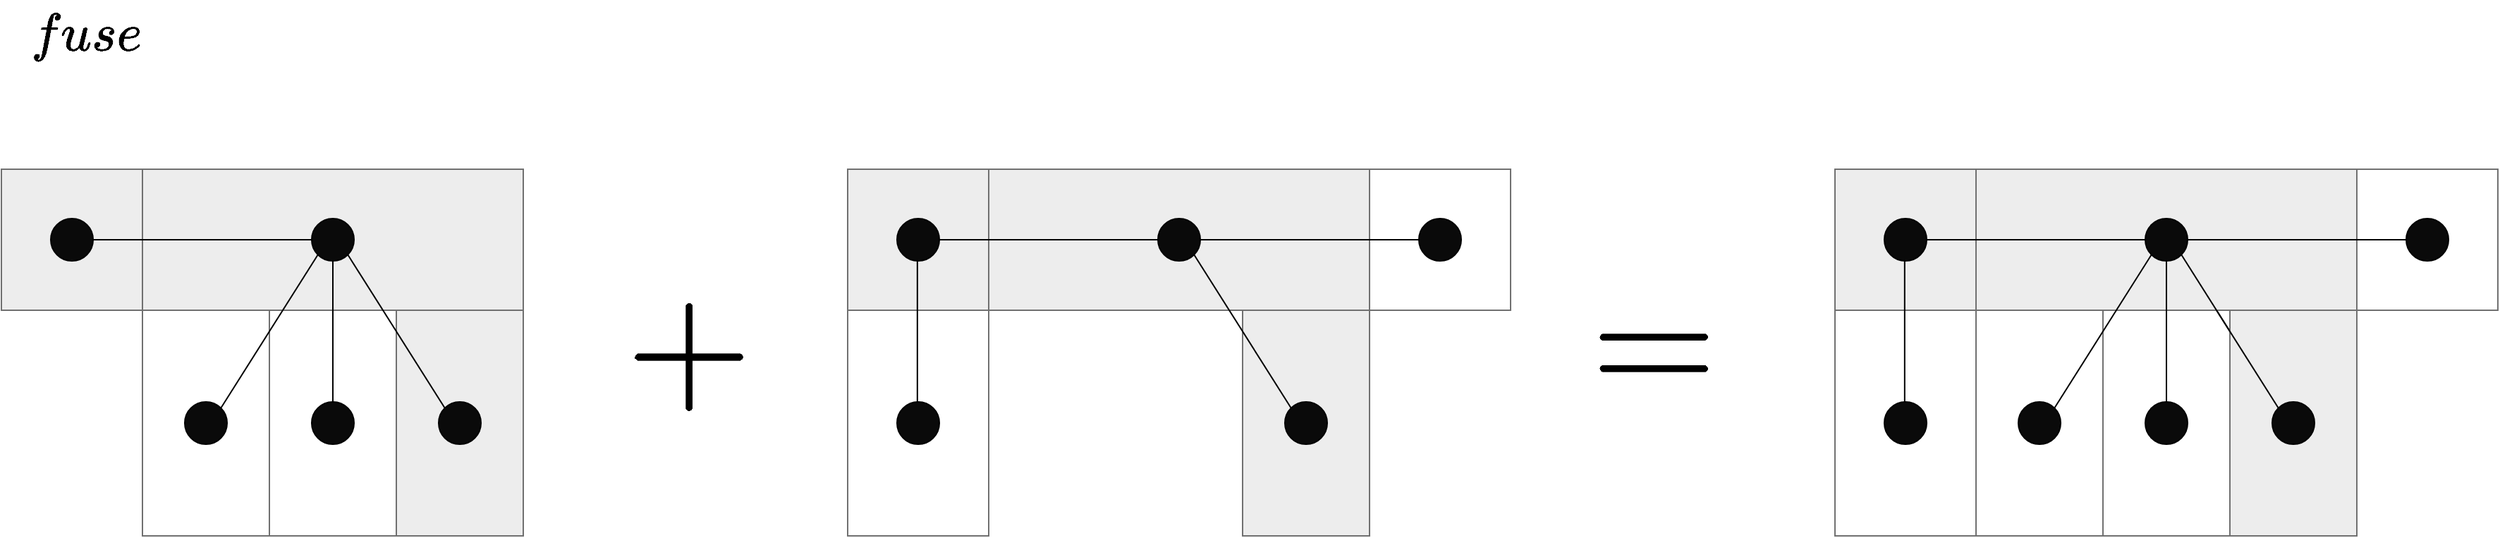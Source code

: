 <mxfile version="20.2.3" type="device" pages="4"><diagram id="K9nrIAmqxlfbCvLYFImw" name="Page-1"><mxGraphModel dx="2267" dy="1508" grid="1" gridSize="10" guides="1" tooltips="1" connect="1" arrows="1" fold="1" page="1" pageScale="1" pageWidth="850" pageHeight="1100" math="1" shadow="0"><root><mxCell id="0"/><mxCell id="1" parent="0"/><mxCell id="m7SY7m59X73i5n1eQ1Ai-1" value="" style="rounded=0;whiteSpace=wrap;html=1;strokeColor=#707070;" vertex="1" parent="1"><mxGeometry x="270" y="330" width="90" height="160" as="geometry"/></mxCell><mxCell id="m7SY7m59X73i5n1eQ1Ai-2" value="" style="rounded=0;whiteSpace=wrap;html=1;strokeColor=#707070;fillColor=#EDEDED;" vertex="1" parent="1"><mxGeometry x="270" y="230" width="270" height="100" as="geometry"/></mxCell><mxCell id="m7SY7m59X73i5n1eQ1Ai-3" value="" style="rounded=0;whiteSpace=wrap;html=1;strokeColor=#707070;" vertex="1" parent="1"><mxGeometry x="360" y="330" width="90" height="160" as="geometry"/></mxCell><mxCell id="m7SY7m59X73i5n1eQ1Ai-4" value="" style="rounded=0;whiteSpace=wrap;html=1;strokeColor=#707070;fillColor=#EDEDED;" vertex="1" parent="1"><mxGeometry x="450" y="330" width="90" height="160" as="geometry"/></mxCell><mxCell id="m7SY7m59X73i5n1eQ1Ai-5" value="" style="rounded=0;whiteSpace=wrap;html=1;strokeColor=#707070;fillColor=#EDEDED;" vertex="1" parent="1"><mxGeometry x="170" y="230" width="100" height="100" as="geometry"/></mxCell><mxCell id="m7SY7m59X73i5n1eQ1Ai-7" value="" style="ellipse;whiteSpace=wrap;html=1;aspect=fixed;fillColor=#0A0A0A;" vertex="1" parent="1"><mxGeometry x="205" y="265" width="30" height="30" as="geometry"/></mxCell><mxCell id="m7SY7m59X73i5n1eQ1Ai-8" value="" style="ellipse;whiteSpace=wrap;html=1;aspect=fixed;fillColor=#0A0A0A;" vertex="1" parent="1"><mxGeometry x="390" y="265" width="30" height="30" as="geometry"/></mxCell><mxCell id="m7SY7m59X73i5n1eQ1Ai-9" value="" style="ellipse;whiteSpace=wrap;html=1;aspect=fixed;fillColor=#0A0A0A;" vertex="1" parent="1"><mxGeometry x="300" y="395" width="30" height="30" as="geometry"/></mxCell><mxCell id="m7SY7m59X73i5n1eQ1Ai-10" value="" style="ellipse;whiteSpace=wrap;html=1;aspect=fixed;fillColor=#0A0A0A;" vertex="1" parent="1"><mxGeometry x="390" y="395" width="30" height="30" as="geometry"/></mxCell><mxCell id="m7SY7m59X73i5n1eQ1Ai-11" value="" style="ellipse;whiteSpace=wrap;html=1;aspect=fixed;fillColor=#0A0A0A;" vertex="1" parent="1"><mxGeometry x="480" y="395" width="30" height="30" as="geometry"/></mxCell><mxCell id="m7SY7m59X73i5n1eQ1Ai-13" value="" style="endArrow=none;html=1;rounded=0;entryX=0;entryY=1;entryDx=0;entryDy=0;exitX=1;exitY=0;exitDx=0;exitDy=0;" edge="1" parent="1" source="m7SY7m59X73i5n1eQ1Ai-9" target="m7SY7m59X73i5n1eQ1Ai-8"><mxGeometry width="50" height="50" relative="1" as="geometry"><mxPoint x="220" y="600" as="sourcePoint"/><mxPoint x="270" y="550" as="targetPoint"/></mxGeometry></mxCell><mxCell id="m7SY7m59X73i5n1eQ1Ai-14" value="" style="endArrow=none;html=1;rounded=0;entryX=0.5;entryY=1;entryDx=0;entryDy=0;exitX=0.5;exitY=0;exitDx=0;exitDy=0;" edge="1" parent="1" source="m7SY7m59X73i5n1eQ1Ai-10" target="m7SY7m59X73i5n1eQ1Ai-8"><mxGeometry width="50" height="50" relative="1" as="geometry"><mxPoint x="335.607" y="409.393" as="sourcePoint"/><mxPoint x="404.393" y="300.607" as="targetPoint"/></mxGeometry></mxCell><mxCell id="m7SY7m59X73i5n1eQ1Ai-16" value="" style="endArrow=none;html=1;rounded=0;entryX=1;entryY=1;entryDx=0;entryDy=0;exitX=0;exitY=0;exitDx=0;exitDy=0;" edge="1" parent="1" source="m7SY7m59X73i5n1eQ1Ai-11" target="m7SY7m59X73i5n1eQ1Ai-8"><mxGeometry width="50" height="50" relative="1" as="geometry"><mxPoint x="415" y="405" as="sourcePoint"/><mxPoint x="415" y="305" as="targetPoint"/></mxGeometry></mxCell><mxCell id="m7SY7m59X73i5n1eQ1Ai-18" value="" style="endArrow=none;html=1;rounded=0;entryX=0;entryY=0.5;entryDx=0;entryDy=0;exitX=1;exitY=0.5;exitDx=0;exitDy=0;" edge="1" parent="1" source="m7SY7m59X73i5n1eQ1Ai-7" target="m7SY7m59X73i5n1eQ1Ai-8"><mxGeometry width="50" height="50" relative="1" as="geometry"><mxPoint x="70" y="470" as="sourcePoint"/><mxPoint x="120" y="420" as="targetPoint"/></mxGeometry></mxCell><mxCell id="m7SY7m59X73i5n1eQ1Ai-20" value="" style="rounded=0;whiteSpace=wrap;html=1;strokeColor=#707070;fillColor=#EDEDED;" vertex="1" parent="1"><mxGeometry x="870" y="230" width="270" height="100" as="geometry"/></mxCell><mxCell id="m7SY7m59X73i5n1eQ1Ai-22" value="" style="rounded=0;whiteSpace=wrap;html=1;strokeColor=#707070;fillColor=#EDEDED;" vertex="1" parent="1"><mxGeometry x="1050" y="330" width="90" height="160" as="geometry"/></mxCell><mxCell id="m7SY7m59X73i5n1eQ1Ai-23" value="" style="rounded=0;whiteSpace=wrap;html=1;strokeColor=#707070;fillColor=#EDEDED;" vertex="1" parent="1"><mxGeometry x="770" y="230" width="100" height="100" as="geometry"/></mxCell><mxCell id="m7SY7m59X73i5n1eQ1Ai-24" value="" style="ellipse;whiteSpace=wrap;html=1;aspect=fixed;fillColor=#0A0A0A;" vertex="1" parent="1"><mxGeometry x="805" y="265" width="30" height="30" as="geometry"/></mxCell><mxCell id="m7SY7m59X73i5n1eQ1Ai-25" value="" style="ellipse;whiteSpace=wrap;html=1;aspect=fixed;fillColor=#0A0A0A;" vertex="1" parent="1"><mxGeometry x="990" y="265" width="30" height="30" as="geometry"/></mxCell><mxCell id="m7SY7m59X73i5n1eQ1Ai-28" value="" style="ellipse;whiteSpace=wrap;html=1;aspect=fixed;fillColor=#0A0A0A;" vertex="1" parent="1"><mxGeometry x="1080" y="395" width="30" height="30" as="geometry"/></mxCell><mxCell id="m7SY7m59X73i5n1eQ1Ai-31" value="" style="endArrow=none;html=1;rounded=0;entryX=1;entryY=1;entryDx=0;entryDy=0;exitX=0;exitY=0;exitDx=0;exitDy=0;" edge="1" parent="1" source="m7SY7m59X73i5n1eQ1Ai-28" target="m7SY7m59X73i5n1eQ1Ai-25"><mxGeometry width="50" height="50" relative="1" as="geometry"><mxPoint x="1015" y="405" as="sourcePoint"/><mxPoint x="1015" y="305" as="targetPoint"/></mxGeometry></mxCell><mxCell id="m7SY7m59X73i5n1eQ1Ai-32" value="" style="endArrow=none;html=1;rounded=0;entryX=0;entryY=0.5;entryDx=0;entryDy=0;exitX=1;exitY=0.5;exitDx=0;exitDy=0;" edge="1" parent="1" source="m7SY7m59X73i5n1eQ1Ai-24" target="m7SY7m59X73i5n1eQ1Ai-25"><mxGeometry width="50" height="50" relative="1" as="geometry"><mxPoint x="670" y="470" as="sourcePoint"/><mxPoint x="720" y="420" as="targetPoint"/></mxGeometry></mxCell><mxCell id="m7SY7m59X73i5n1eQ1Ai-33" value="" style="rounded=0;whiteSpace=wrap;html=1;strokeColor=#707070;" vertex="1" parent="1"><mxGeometry x="1140" y="230" width="100" height="100" as="geometry"/></mxCell><mxCell id="m7SY7m59X73i5n1eQ1Ai-34" value="" style="rounded=0;whiteSpace=wrap;html=1;strokeColor=#707070;" vertex="1" parent="1"><mxGeometry x="770" y="330" width="100" height="160" as="geometry"/></mxCell><mxCell id="m7SY7m59X73i5n1eQ1Ai-35" value="" style="ellipse;whiteSpace=wrap;html=1;aspect=fixed;fillColor=#0A0A0A;" vertex="1" parent="1"><mxGeometry x="805" y="395" width="30" height="30" as="geometry"/></mxCell><mxCell id="m7SY7m59X73i5n1eQ1Ai-36" value="" style="endArrow=none;html=1;rounded=0;entryX=0.5;entryY=1;entryDx=0;entryDy=0;exitX=0.5;exitY=0;exitDx=0;exitDy=0;" edge="1" parent="1"><mxGeometry width="50" height="50" relative="1" as="geometry"><mxPoint x="819.41" y="395" as="sourcePoint"/><mxPoint x="819.41" y="295" as="targetPoint"/></mxGeometry></mxCell><mxCell id="m7SY7m59X73i5n1eQ1Ai-37" value="" style="ellipse;whiteSpace=wrap;html=1;aspect=fixed;fillColor=#0A0A0A;" vertex="1" parent="1"><mxGeometry x="1175" y="265" width="30" height="30" as="geometry"/></mxCell><mxCell id="m7SY7m59X73i5n1eQ1Ai-39" value="" style="endArrow=none;html=1;rounded=0;entryX=0;entryY=0.5;entryDx=0;entryDy=0;exitX=1;exitY=0.5;exitDx=0;exitDy=0;" edge="1" parent="1" source="m7SY7m59X73i5n1eQ1Ai-25" target="m7SY7m59X73i5n1eQ1Ai-37"><mxGeometry width="50" height="50" relative="1" as="geometry"><mxPoint x="870" y="450" as="sourcePoint"/><mxPoint x="920" y="400" as="targetPoint"/></mxGeometry></mxCell><mxCell id="m7SY7m59X73i5n1eQ1Ai-40" value="" style="rounded=0;whiteSpace=wrap;html=1;strokeColor=#707070;" vertex="1" parent="1"><mxGeometry x="1570" y="330" width="90" height="160" as="geometry"/></mxCell><mxCell id="m7SY7m59X73i5n1eQ1Ai-41" value="" style="rounded=0;whiteSpace=wrap;html=1;" vertex="1" parent="1"><mxGeometry x="1570" y="230" width="270" height="100" as="geometry"/></mxCell><mxCell id="m7SY7m59X73i5n1eQ1Ai-42" value="" style="rounded=0;whiteSpace=wrap;html=1;strokeColor=#707070;" vertex="1" parent="1"><mxGeometry x="1660" y="330" width="90" height="160" as="geometry"/></mxCell><mxCell id="m7SY7m59X73i5n1eQ1Ai-43" value="" style="rounded=0;whiteSpace=wrap;html=1;" vertex="1" parent="1"><mxGeometry x="1750" y="330" width="90" height="160" as="geometry"/></mxCell><mxCell id="m7SY7m59X73i5n1eQ1Ai-44" value="" style="rounded=0;whiteSpace=wrap;html=1;" vertex="1" parent="1"><mxGeometry x="1470" y="230" width="100" height="100" as="geometry"/></mxCell><mxCell id="m7SY7m59X73i5n1eQ1Ai-45" value="" style="ellipse;whiteSpace=wrap;html=1;aspect=fixed;fillColor=#0A0A0A;" vertex="1" parent="1"><mxGeometry x="1505" y="265" width="30" height="30" as="geometry"/></mxCell><mxCell id="m7SY7m59X73i5n1eQ1Ai-46" value="" style="ellipse;whiteSpace=wrap;html=1;aspect=fixed;fillColor=#0A0A0A;" vertex="1" parent="1"><mxGeometry x="1690" y="265" width="30" height="30" as="geometry"/></mxCell><mxCell id="m7SY7m59X73i5n1eQ1Ai-47" value="" style="ellipse;whiteSpace=wrap;html=1;aspect=fixed;fillColor=#0A0A0A;" vertex="1" parent="1"><mxGeometry x="1600" y="395" width="30" height="30" as="geometry"/></mxCell><mxCell id="m7SY7m59X73i5n1eQ1Ai-48" value="" style="ellipse;whiteSpace=wrap;html=1;aspect=fixed;fillColor=#0A0A0A;" vertex="1" parent="1"><mxGeometry x="1690" y="395" width="30" height="30" as="geometry"/></mxCell><mxCell id="m7SY7m59X73i5n1eQ1Ai-49" value="" style="ellipse;whiteSpace=wrap;html=1;aspect=fixed;fillColor=#0A0A0A;" vertex="1" parent="1"><mxGeometry x="1780" y="395" width="30" height="30" as="geometry"/></mxCell><mxCell id="m7SY7m59X73i5n1eQ1Ai-52" value="" style="endArrow=none;html=1;rounded=0;entryX=1;entryY=1;entryDx=0;entryDy=0;exitX=0;exitY=0;exitDx=0;exitDy=0;" edge="1" parent="1" source="m7SY7m59X73i5n1eQ1Ai-49" target="m7SY7m59X73i5n1eQ1Ai-46"><mxGeometry width="50" height="50" relative="1" as="geometry"><mxPoint x="1715" y="405" as="sourcePoint"/><mxPoint x="1715" y="305" as="targetPoint"/></mxGeometry></mxCell><mxCell id="m7SY7m59X73i5n1eQ1Ai-53" value="" style="endArrow=none;html=1;rounded=0;entryX=0;entryY=0.5;entryDx=0;entryDy=0;exitX=1;exitY=0.5;exitDx=0;exitDy=0;" edge="1" parent="1" source="m7SY7m59X73i5n1eQ1Ai-45" target="m7SY7m59X73i5n1eQ1Ai-46"><mxGeometry width="50" height="50" relative="1" as="geometry"><mxPoint x="1370" y="470" as="sourcePoint"/><mxPoint x="1420" y="420" as="targetPoint"/></mxGeometry></mxCell><mxCell id="m7SY7m59X73i5n1eQ1Ai-54" value="" style="rounded=0;whiteSpace=wrap;html=1;strokeColor=#707070;fillColor=#EDEDED;" vertex="1" parent="1"><mxGeometry x="1570" y="230" width="270" height="100" as="geometry"/></mxCell><mxCell id="m7SY7m59X73i5n1eQ1Ai-55" value="" style="rounded=0;whiteSpace=wrap;html=1;strokeColor=#707070;fillColor=#EDEDED;" vertex="1" parent="1"><mxGeometry x="1750" y="330" width="90" height="160" as="geometry"/></mxCell><mxCell id="m7SY7m59X73i5n1eQ1Ai-56" value="" style="rounded=0;whiteSpace=wrap;html=1;strokeColor=#707070;fillColor=#EDEDED;" vertex="1" parent="1"><mxGeometry x="1470" y="230" width="100" height="100" as="geometry"/></mxCell><mxCell id="m7SY7m59X73i5n1eQ1Ai-57" value="" style="ellipse;whiteSpace=wrap;html=1;aspect=fixed;fillColor=#0A0A0A;" vertex="1" parent="1"><mxGeometry x="1505" y="265" width="30" height="30" as="geometry"/></mxCell><mxCell id="m7SY7m59X73i5n1eQ1Ai-58" value="" style="ellipse;whiteSpace=wrap;html=1;aspect=fixed;fillColor=#0A0A0A;" vertex="1" parent="1"><mxGeometry x="1690" y="265" width="30" height="30" as="geometry"/></mxCell><mxCell id="m7SY7m59X73i5n1eQ1Ai-59" value="" style="ellipse;whiteSpace=wrap;html=1;aspect=fixed;fillColor=#0A0A0A;" vertex="1" parent="1"><mxGeometry x="1780" y="395" width="30" height="30" as="geometry"/></mxCell><mxCell id="m7SY7m59X73i5n1eQ1Ai-60" value="" style="endArrow=none;html=1;rounded=0;entryX=1;entryY=1;entryDx=0;entryDy=0;exitX=0;exitY=0;exitDx=0;exitDy=0;" edge="1" parent="1" source="m7SY7m59X73i5n1eQ1Ai-59" target="m7SY7m59X73i5n1eQ1Ai-58"><mxGeometry width="50" height="50" relative="1" as="geometry"><mxPoint x="1715" y="405" as="sourcePoint"/><mxPoint x="1715" y="305" as="targetPoint"/></mxGeometry></mxCell><mxCell id="m7SY7m59X73i5n1eQ1Ai-61" value="" style="endArrow=none;html=1;rounded=0;entryX=0;entryY=0.5;entryDx=0;entryDy=0;exitX=1;exitY=0.5;exitDx=0;exitDy=0;" edge="1" parent="1" source="m7SY7m59X73i5n1eQ1Ai-57" target="m7SY7m59X73i5n1eQ1Ai-58"><mxGeometry width="50" height="50" relative="1" as="geometry"><mxPoint x="1370" y="470" as="sourcePoint"/><mxPoint x="1420" y="420" as="targetPoint"/></mxGeometry></mxCell><mxCell id="m7SY7m59X73i5n1eQ1Ai-62" value="" style="rounded=0;whiteSpace=wrap;html=1;strokeColor=#707070;" vertex="1" parent="1"><mxGeometry x="1840" y="230" width="100" height="100" as="geometry"/></mxCell><mxCell id="m7SY7m59X73i5n1eQ1Ai-63" value="" style="rounded=0;whiteSpace=wrap;html=1;strokeColor=#707070;" vertex="1" parent="1"><mxGeometry x="1470" y="330" width="100" height="160" as="geometry"/></mxCell><mxCell id="m7SY7m59X73i5n1eQ1Ai-64" value="" style="ellipse;whiteSpace=wrap;html=1;aspect=fixed;fillColor=#0A0A0A;" vertex="1" parent="1"><mxGeometry x="1505" y="395" width="30" height="30" as="geometry"/></mxCell><mxCell id="m7SY7m59X73i5n1eQ1Ai-65" value="" style="endArrow=none;html=1;rounded=0;entryX=0.5;entryY=1;entryDx=0;entryDy=0;exitX=0.5;exitY=0;exitDx=0;exitDy=0;" edge="1" parent="1"><mxGeometry width="50" height="50" relative="1" as="geometry"><mxPoint x="1519.41" y="395" as="sourcePoint"/><mxPoint x="1519.41" y="295" as="targetPoint"/></mxGeometry></mxCell><mxCell id="m7SY7m59X73i5n1eQ1Ai-66" value="" style="ellipse;whiteSpace=wrap;html=1;aspect=fixed;fillColor=#0A0A0A;" vertex="1" parent="1"><mxGeometry x="1875" y="265" width="30" height="30" as="geometry"/></mxCell><mxCell id="m7SY7m59X73i5n1eQ1Ai-67" value="" style="endArrow=none;html=1;rounded=0;entryX=0;entryY=0.5;entryDx=0;entryDy=0;exitX=1;exitY=0.5;exitDx=0;exitDy=0;" edge="1" parent="1" source="m7SY7m59X73i5n1eQ1Ai-58" target="m7SY7m59X73i5n1eQ1Ai-66"><mxGeometry width="50" height="50" relative="1" as="geometry"><mxPoint x="1570" y="450" as="sourcePoint"/><mxPoint x="1620" y="400" as="targetPoint"/></mxGeometry></mxCell><mxCell id="m7SY7m59X73i5n1eQ1Ai-50" value="" style="endArrow=none;html=1;rounded=0;entryX=0;entryY=1;entryDx=0;entryDy=0;exitX=1;exitY=0;exitDx=0;exitDy=0;" edge="1" parent="1" source="m7SY7m59X73i5n1eQ1Ai-47" target="m7SY7m59X73i5n1eQ1Ai-46"><mxGeometry width="50" height="50" relative="1" as="geometry"><mxPoint x="1520" y="600" as="sourcePoint"/><mxPoint x="1570" y="550" as="targetPoint"/></mxGeometry></mxCell><mxCell id="m7SY7m59X73i5n1eQ1Ai-51" value="" style="endArrow=none;html=1;rounded=0;entryX=0.5;entryY=1;entryDx=0;entryDy=0;exitX=0.5;exitY=0;exitDx=0;exitDy=0;" edge="1" parent="1" source="m7SY7m59X73i5n1eQ1Ai-48" target="m7SY7m59X73i5n1eQ1Ai-46"><mxGeometry width="50" height="50" relative="1" as="geometry"><mxPoint x="1635.607" y="409.393" as="sourcePoint"/><mxPoint x="1704.393" y="300.607" as="targetPoint"/></mxGeometry></mxCell><mxCell id="m7SY7m59X73i5n1eQ1Ai-68" value="\(+\)" style="text;html=1;align=center;verticalAlign=middle;resizable=0;points=[];autosize=1;strokeColor=none;fillColor=none;fontSize=96;" vertex="1" parent="1"><mxGeometry x="557" y="293" width="200" height="130" as="geometry"/></mxCell><mxCell id="m7SY7m59X73i5n1eQ1Ai-69" value="\(=\)" style="text;html=1;align=center;verticalAlign=middle;resizable=0;points=[];autosize=1;strokeColor=none;fillColor=none;fontSize=96;" vertex="1" parent="1"><mxGeometry x="1241" y="290" width="200" height="130" as="geometry"/></mxCell><mxCell id="HkEfpO6cSQVtTV-ndfC2-1" value="\(fuse\)" style="text;html=1;align=center;verticalAlign=middle;resizable=0;points=[];autosize=1;strokeColor=none;fillColor=none;fontSize=32;" vertex="1" parent="1"><mxGeometry x="170" y="110" width="120" height="50" as="geometry"/></mxCell></root></mxGraphModel></diagram><diagram id="esNUW6Wyhgu9TZUAP8fS" name="Page-2"><mxGraphModel dx="3323" dy="2745" grid="1" gridSize="10" guides="1" tooltips="1" connect="1" arrows="1" fold="1" page="1" pageScale="1" pageWidth="850" pageHeight="1100" math="1" shadow="0"><root><mxCell id="0"/><mxCell id="1" parent="0"/><mxCell id="AM6oVsK4L2UPc2hPBegQ-1" value="" style="rounded=0;whiteSpace=wrap;html=1;strokeColor=#707070;" vertex="1" parent="1"><mxGeometry x="270" y="-140" width="90" height="160" as="geometry"/></mxCell><mxCell id="AM6oVsK4L2UPc2hPBegQ-2" value="" style="rounded=0;whiteSpace=wrap;html=1;strokeColor=#707070;fillColor=#FFFFFF;" vertex="1" parent="1"><mxGeometry x="270" y="-240" width="270" height="100" as="geometry"/></mxCell><mxCell id="AM6oVsK4L2UPc2hPBegQ-3" value="" style="rounded=0;whiteSpace=wrap;html=1;strokeColor=#707070;" vertex="1" parent="1"><mxGeometry x="360" y="-140" width="90" height="160" as="geometry"/></mxCell><mxCell id="AM6oVsK4L2UPc2hPBegQ-4" value="" style="rounded=0;whiteSpace=wrap;html=1;strokeColor=#707070;fillColor=#FFFFFF;" vertex="1" parent="1"><mxGeometry x="450" y="-140" width="90" height="160" as="geometry"/></mxCell><mxCell id="AM6oVsK4L2UPc2hPBegQ-5" value="" style="rounded=0;whiteSpace=wrap;html=1;strokeColor=#707070;fillColor=#FFFFFF;" vertex="1" parent="1"><mxGeometry x="170" y="-240" width="100" height="100" as="geometry"/></mxCell><mxCell id="AM6oVsK4L2UPc2hPBegQ-6" value="" style="rounded=0;whiteSpace=wrap;html=1;strokeColor=#707070;" vertex="1" parent="1"><mxGeometry x="970" y="-140" width="90" height="160" as="geometry"/></mxCell><mxCell id="AM6oVsK4L2UPc2hPBegQ-7" value="" style="rounded=0;whiteSpace=wrap;html=1;strokeColor=#707070;fillColor=#FFFFFF;" vertex="1" parent="1"><mxGeometry x="970" y="-240" width="270" height="100" as="geometry"/></mxCell><mxCell id="AM6oVsK4L2UPc2hPBegQ-8" value="" style="rounded=0;whiteSpace=wrap;html=1;strokeColor=#707070;" vertex="1" parent="1"><mxGeometry x="1060" y="-140" width="90" height="160" as="geometry"/></mxCell><mxCell id="AM6oVsK4L2UPc2hPBegQ-9" value="" style="rounded=0;whiteSpace=wrap;html=1;strokeColor=#707070;fillColor=#FFFFFF;" vertex="1" parent="1"><mxGeometry x="1150" y="-140" width="90" height="160" as="geometry"/></mxCell><mxCell id="AM6oVsK4L2UPc2hPBegQ-10" value="" style="rounded=0;whiteSpace=wrap;html=1;strokeColor=#707070;fillColor=#FFFFFF;" vertex="1" parent="1"><mxGeometry x="870" y="-240" width="100" height="100" as="geometry"/></mxCell><mxCell id="AM6oVsK4L2UPc2hPBegQ-11" value="" style="ellipse;whiteSpace=wrap;html=1;aspect=fixed;fillColor=#0A0A0A;" vertex="1" parent="1"><mxGeometry x="905" y="-205" width="30" height="30" as="geometry"/></mxCell><mxCell id="AM6oVsK4L2UPc2hPBegQ-12" value="" style="ellipse;whiteSpace=wrap;html=1;aspect=fixed;fillColor=#0A0A0A;" vertex="1" parent="1"><mxGeometry x="1090" y="-205" width="30" height="30" as="geometry"/></mxCell><mxCell id="AM6oVsK4L2UPc2hPBegQ-13" value="" style="ellipse;whiteSpace=wrap;html=1;aspect=fixed;fillColor=#0A0A0A;" vertex="1" parent="1"><mxGeometry x="1000" y="-75" width="30" height="30" as="geometry"/></mxCell><mxCell id="AM6oVsK4L2UPc2hPBegQ-14" value="" style="ellipse;whiteSpace=wrap;html=1;aspect=fixed;fillColor=#0A0A0A;" vertex="1" parent="1"><mxGeometry x="1090" y="-75" width="30" height="30" as="geometry"/></mxCell><mxCell id="AM6oVsK4L2UPc2hPBegQ-15" value="" style="ellipse;whiteSpace=wrap;html=1;aspect=fixed;fillColor=#0A0A0A;" vertex="1" parent="1"><mxGeometry x="1180" y="-75" width="30" height="30" as="geometry"/></mxCell><mxCell id="AM6oVsK4L2UPc2hPBegQ-16" value="" style="endArrow=none;html=1;rounded=0;entryX=0;entryY=1;entryDx=0;entryDy=0;exitX=1;exitY=0;exitDx=0;exitDy=0;" edge="1" parent="1" source="AM6oVsK4L2UPc2hPBegQ-13" target="AM6oVsK4L2UPc2hPBegQ-12"><mxGeometry width="50" height="50" relative="1" as="geometry"><mxPoint x="920" y="130" as="sourcePoint"/><mxPoint x="970" y="80" as="targetPoint"/></mxGeometry></mxCell><mxCell id="AM6oVsK4L2UPc2hPBegQ-17" value="" style="endArrow=none;html=1;rounded=0;entryX=0.5;entryY=1;entryDx=0;entryDy=0;exitX=0.5;exitY=0;exitDx=0;exitDy=0;" edge="1" parent="1" source="AM6oVsK4L2UPc2hPBegQ-14" target="AM6oVsK4L2UPc2hPBegQ-12"><mxGeometry width="50" height="50" relative="1" as="geometry"><mxPoint x="1035.607" y="-60.607" as="sourcePoint"/><mxPoint x="1104.393" y="-169.393" as="targetPoint"/></mxGeometry></mxCell><mxCell id="AM6oVsK4L2UPc2hPBegQ-18" value="" style="endArrow=none;html=1;rounded=0;entryX=1;entryY=1;entryDx=0;entryDy=0;exitX=0;exitY=0;exitDx=0;exitDy=0;" edge="1" parent="1" source="AM6oVsK4L2UPc2hPBegQ-15" target="AM6oVsK4L2UPc2hPBegQ-12"><mxGeometry width="50" height="50" relative="1" as="geometry"><mxPoint x="1115" y="-65" as="sourcePoint"/><mxPoint x="1115" y="-165" as="targetPoint"/></mxGeometry></mxCell><mxCell id="AM6oVsK4L2UPc2hPBegQ-19" value="" style="endArrow=none;html=1;rounded=0;entryX=0;entryY=0.5;entryDx=0;entryDy=0;exitX=1;exitY=0.5;exitDx=0;exitDy=0;" edge="1" parent="1" source="AM6oVsK4L2UPc2hPBegQ-11" target="AM6oVsK4L2UPc2hPBegQ-12"><mxGeometry width="50" height="50" relative="1" as="geometry"><mxPoint x="770" as="sourcePoint"/><mxPoint x="820" y="-50" as="targetPoint"/></mxGeometry></mxCell><mxCell id="AM6oVsK4L2UPc2hPBegQ-20" value="" style="endArrow=block;html=1;rounded=0;fontSize=96;endSize=32;endFill=1;" edge="1" parent="1"><mxGeometry width="50" height="50" relative="1" as="geometry"><mxPoint x="620" y="-110" as="sourcePoint"/><mxPoint x="820" y="-110" as="targetPoint"/></mxGeometry></mxCell><mxCell id="AM6oVsK4L2UPc2hPBegQ-21" value="\(extract\)" style="text;html=1;align=center;verticalAlign=middle;resizable=0;points=[];autosize=1;strokeColor=none;fillColor=none;fontSize=32;" vertex="1" parent="1"><mxGeometry x="-100" y="-240" width="160" height="50" as="geometry"/></mxCell></root></mxGraphModel></diagram><diagram id="9ndKzf_-34UIBZIG0pQr" name="Page-3"><mxGraphModel dx="6290" dy="3620" grid="1" gridSize="10" guides="1" tooltips="1" connect="1" arrows="1" fold="1" page="1" pageScale="1" pageWidth="850" pageHeight="1100" math="1" shadow="0"><root><mxCell id="0"/><mxCell id="1" parent="0"/><mxCell id="nKj4RSKNrvUN-YTBVcdN-1" value="" style="rounded=0;whiteSpace=wrap;html=1;strokeColor=#707070;" vertex="1" parent="1"><mxGeometry x="230" y="330" width="90" height="160" as="geometry"/></mxCell><mxCell id="nKj4RSKNrvUN-YTBVcdN-2" value="" style="rounded=0;whiteSpace=wrap;html=1;strokeColor=#707070;fillColor=#EDEDED;" vertex="1" parent="1"><mxGeometry x="230" y="230" width="270" height="100" as="geometry"/></mxCell><mxCell id="nKj4RSKNrvUN-YTBVcdN-3" value="" style="rounded=0;whiteSpace=wrap;html=1;strokeColor=#707070;" vertex="1" parent="1"><mxGeometry x="320" y="330" width="90" height="160" as="geometry"/></mxCell><mxCell id="nKj4RSKNrvUN-YTBVcdN-4" value="" style="rounded=0;whiteSpace=wrap;html=1;strokeColor=#707070;fillColor=#EDEDED;" vertex="1" parent="1"><mxGeometry x="410" y="330" width="90" height="160" as="geometry"/></mxCell><mxCell id="nKj4RSKNrvUN-YTBVcdN-5" value="" style="rounded=0;whiteSpace=wrap;html=1;strokeColor=#707070;fillColor=#EDEDED;" vertex="1" parent="1"><mxGeometry x="130" y="230" width="100" height="100" as="geometry"/></mxCell><mxCell id="nKj4RSKNrvUN-YTBVcdN-6" value="" style="ellipse;whiteSpace=wrap;html=1;aspect=fixed;fillColor=#0A0A0A;" vertex="1" parent="1"><mxGeometry x="165" y="265" width="30" height="30" as="geometry"/></mxCell><mxCell id="nKj4RSKNrvUN-YTBVcdN-7" value="" style="ellipse;whiteSpace=wrap;html=1;aspect=fixed;fillColor=#0A0A0A;" vertex="1" parent="1"><mxGeometry x="350" y="265" width="30" height="30" as="geometry"/></mxCell><mxCell id="nKj4RSKNrvUN-YTBVcdN-8" value="" style="ellipse;whiteSpace=wrap;html=1;aspect=fixed;fillColor=#0A0A0A;" vertex="1" parent="1"><mxGeometry x="260" y="395" width="30" height="30" as="geometry"/></mxCell><mxCell id="nKj4RSKNrvUN-YTBVcdN-9" value="" style="ellipse;whiteSpace=wrap;html=1;aspect=fixed;fillColor=#0A0A0A;" vertex="1" parent="1"><mxGeometry x="350" y="395" width="30" height="30" as="geometry"/></mxCell><mxCell id="nKj4RSKNrvUN-YTBVcdN-10" value="" style="ellipse;whiteSpace=wrap;html=1;aspect=fixed;fillColor=#0A0A0A;" vertex="1" parent="1"><mxGeometry x="440" y="395" width="30" height="30" as="geometry"/></mxCell><mxCell id="nKj4RSKNrvUN-YTBVcdN-11" value="" style="rounded=0;whiteSpace=wrap;html=1;strokeColor=#707070;fillColor=#EDEDED;" vertex="1" parent="1"><mxGeometry x="730" y="220" width="270" height="100" as="geometry"/></mxCell><mxCell id="nKj4RSKNrvUN-YTBVcdN-12" value="" style="rounded=0;whiteSpace=wrap;html=1;strokeColor=#707070;fillColor=#EDEDED;" vertex="1" parent="1"><mxGeometry x="910" y="320" width="90" height="160" as="geometry"/></mxCell><mxCell id="nKj4RSKNrvUN-YTBVcdN-13" value="" style="edgeStyle=orthogonalEdgeStyle;rounded=0;orthogonalLoop=1;jettySize=auto;html=1;fontSize=32;endArrow=block;endFill=1;endSize=32;" edge="1" parent="1" source="nKj4RSKNrvUN-YTBVcdN-14" target="nKj4RSKNrvUN-YTBVcdN-20"><mxGeometry relative="1" as="geometry"/></mxCell><mxCell id="nKj4RSKNrvUN-YTBVcdN-14" value="" style="rounded=0;whiteSpace=wrap;html=1;strokeColor=#707070;fillColor=#EDEDED;" vertex="1" parent="1"><mxGeometry x="630" y="220" width="100" height="100" as="geometry"/></mxCell><mxCell id="nKj4RSKNrvUN-YTBVcdN-15" value="" style="ellipse;whiteSpace=wrap;html=1;aspect=fixed;fillColor=#0A0A0A;" vertex="1" parent="1"><mxGeometry x="665" y="255" width="30" height="30" as="geometry"/></mxCell><mxCell id="nKj4RSKNrvUN-YTBVcdN-16" value="" style="ellipse;whiteSpace=wrap;html=1;aspect=fixed;fillColor=#0A0A0A;" vertex="1" parent="1"><mxGeometry x="850" y="255" width="30" height="30" as="geometry"/></mxCell><mxCell id="nKj4RSKNrvUN-YTBVcdN-17" value="" style="ellipse;whiteSpace=wrap;html=1;aspect=fixed;fillColor=#0A0A0A;" vertex="1" parent="1"><mxGeometry x="940" y="385" width="30" height="30" as="geometry"/></mxCell><mxCell id="nKj4RSKNrvUN-YTBVcdN-18" value="" style="rounded=0;whiteSpace=wrap;html=1;strokeColor=#707070;" vertex="1" parent="1"><mxGeometry x="1000" y="220" width="100" height="100" as="geometry"/></mxCell><mxCell id="nKj4RSKNrvUN-YTBVcdN-19" value="" style="rounded=0;whiteSpace=wrap;html=1;strokeColor=#707070;" vertex="1" parent="1"><mxGeometry x="630" y="320" width="100" height="160" as="geometry"/></mxCell><mxCell id="nKj4RSKNrvUN-YTBVcdN-20" value="" style="ellipse;whiteSpace=wrap;html=1;aspect=fixed;fillColor=#0A0A0A;" vertex="1" parent="1"><mxGeometry x="665" y="385" width="30" height="30" as="geometry"/></mxCell><mxCell id="nKj4RSKNrvUN-YTBVcdN-21" value="" style="ellipse;whiteSpace=wrap;html=1;aspect=fixed;fillColor=#0A0A0A;" vertex="1" parent="1"><mxGeometry x="1035" y="255" width="30" height="30" as="geometry"/></mxCell><mxCell id="nKj4RSKNrvUN-YTBVcdN-23" style="edgeStyle=orthogonalEdgeStyle;rounded=0;orthogonalLoop=1;jettySize=auto;html=1;exitX=0.5;exitY=1;exitDx=0;exitDy=0;entryX=0.5;entryY=1;entryDx=0;entryDy=0;fontSize=32;endArrow=block;endFill=1;endSize=12;startArrow=block;startFill=1;startSize=12;" edge="1" parent="1" source="nKj4RSKNrvUN-YTBVcdN-10" target="nKj4RSKNrvUN-YTBVcdN-17"><mxGeometry relative="1" as="geometry"><Array as="points"><mxPoint x="455" y="520"/><mxPoint x="955" y="520"/></Array></mxGeometry></mxCell><mxCell id="nKj4RSKNrvUN-YTBVcdN-25" style="edgeStyle=orthogonalEdgeStyle;rounded=0;orthogonalLoop=1;jettySize=auto;html=1;exitX=0.5;exitY=0;exitDx=0;exitDy=0;entryX=0.5;entryY=0;entryDx=0;entryDy=0;fontSize=32;endArrow=block;endFill=1;endSize=12;startArrow=block;startFill=1;startSize=12;" edge="1" parent="1" source="nKj4RSKNrvUN-YTBVcdN-7" target="nKj4RSKNrvUN-YTBVcdN-16"><mxGeometry relative="1" as="geometry"><Array as="points"><mxPoint x="365" y="150"/><mxPoint x="865" y="150"/></Array></mxGeometry></mxCell><mxCell id="nKj4RSKNrvUN-YTBVcdN-26" style="edgeStyle=orthogonalEdgeStyle;rounded=0;orthogonalLoop=1;jettySize=auto;html=1;exitX=0.5;exitY=0;exitDx=0;exitDy=0;entryX=0.5;entryY=0;entryDx=0;entryDy=0;fontSize=32;endArrow=block;endFill=1;endSize=12;startArrow=block;startFill=1;startSize=12;" edge="1" parent="1" source="nKj4RSKNrvUN-YTBVcdN-6" target="nKj4RSKNrvUN-YTBVcdN-15"><mxGeometry relative="1" as="geometry"><Array as="points"><mxPoint x="180" y="190"/><mxPoint x="680" y="190"/></Array></mxGeometry></mxCell><mxCell id="RAxiAHie-CY2O_E9nekt-1" value="\(match\)" style="text;html=1;align=center;verticalAlign=middle;resizable=0;points=[];autosize=1;strokeColor=none;fillColor=none;fontSize=32;" vertex="1" parent="1"><mxGeometry x="-115" y="230" width="150" height="50" as="geometry"/></mxCell></root></mxGraphModel></diagram><diagram id="dRCb62a5owqfbqBmziUu" name="Page-4"><mxGraphModel dx="2720" dy="1810" grid="1" gridSize="10" guides="1" tooltips="1" connect="1" arrows="1" fold="1" page="1" pageScale="1" pageWidth="850" pageHeight="1100" math="1" shadow="0"><root><mxCell id="0"/><mxCell id="1" parent="0"/><mxCell id="y-IcxnX_PnXWTyQMuBG9-45" value="" style="endArrow=none;html=1;rounded=0;fontSize=32;startSize=12;endSize=12;" edge="1" parent="1"><mxGeometry width="50" height="50" relative="1" as="geometry"><mxPoint x="200" y="760" as="sourcePoint"/><mxPoint x="160" y="720" as="targetPoint"/></mxGeometry></mxCell><mxCell id="y-IcxnX_PnXWTyQMuBG9-46" value="" style="endArrow=none;html=1;rounded=0;fontSize=32;startSize=12;endSize=12;" edge="1" parent="1"><mxGeometry width="50" height="50" relative="1" as="geometry"><mxPoint x="200" y="760" as="sourcePoint"/><mxPoint x="360" y="600" as="targetPoint"/></mxGeometry></mxCell><mxCell id="y-IcxnX_PnXWTyQMuBG9-47" value="" style="endArrow=none;html=1;rounded=0;fontSize=32;startSize=12;endSize=12;" edge="1" parent="1"><mxGeometry width="50" height="50" relative="1" as="geometry"><mxPoint x="160" y="720" as="sourcePoint"/><mxPoint x="320" y="560" as="targetPoint"/></mxGeometry></mxCell><mxCell id="y-IcxnX_PnXWTyQMuBG9-48" value="" style="endArrow=none;html=1;rounded=0;fontSize=32;startSize=12;endSize=12;" edge="1" parent="1"><mxGeometry width="50" height="50" relative="1" as="geometry"><mxPoint x="360" y="600" as="sourcePoint"/><mxPoint x="320" y="560" as="targetPoint"/></mxGeometry></mxCell><mxCell id="y-IcxnX_PnXWTyQMuBG9-49" value="" style="endArrow=none;html=1;rounded=0;fontSize=32;startSize=12;endSize=12;" edge="1" parent="1"><mxGeometry width="50" height="50" relative="1" as="geometry"><mxPoint x="400" y="720" as="sourcePoint"/><mxPoint x="320" y="640" as="targetPoint"/></mxGeometry></mxCell><mxCell id="y-IcxnX_PnXWTyQMuBG9-50" value="" style="endArrow=none;html=1;rounded=0;fontSize=32;startSize=12;endSize=12;" edge="1" parent="1"><mxGeometry width="50" height="50" relative="1" as="geometry"><mxPoint x="360" y="760" as="sourcePoint"/><mxPoint x="280" y="680" as="targetPoint"/></mxGeometry></mxCell><mxCell id="y-IcxnX_PnXWTyQMuBG9-51" value="" style="endArrow=none;html=1;rounded=0;fontSize=32;startSize=12;endSize=12;" edge="1" parent="1"><mxGeometry width="50" height="50" relative="1" as="geometry"><mxPoint x="320" y="800" as="sourcePoint"/><mxPoint x="240" y="720" as="targetPoint"/></mxGeometry></mxCell><mxCell id="y-IcxnX_PnXWTyQMuBG9-52" value="" style="endArrow=none;html=1;rounded=0;fontSize=32;startSize=12;endSize=12;" edge="1" parent="1"><mxGeometry width="50" height="50" relative="1" as="geometry"><mxPoint x="440" y="680" as="sourcePoint"/><mxPoint x="360" y="600" as="targetPoint"/></mxGeometry></mxCell><mxCell id="y-IcxnX_PnXWTyQMuBG9-53" value="" style="endArrow=none;html=1;rounded=0;fontSize=32;startSize=12;endSize=12;" edge="1" parent="1"><mxGeometry width="50" height="50" relative="1" as="geometry"><mxPoint x="440" y="680" as="sourcePoint"/><mxPoint x="320" y="800" as="targetPoint"/></mxGeometry></mxCell><mxCell id="y-IcxnX_PnXWTyQMuBG9-54" value="" style="endArrow=none;html=1;rounded=0;fontSize=32;startSize=12;endSize=12;" edge="1" parent="1"><mxGeometry width="50" height="50" relative="1" as="geometry"><mxPoint x="240" y="720" as="sourcePoint"/><mxPoint x="200" y="680" as="targetPoint"/></mxGeometry></mxCell><mxCell id="H_Df0oqKrssl-hNfmcZJ-30" value="" style="rounded=0;whiteSpace=wrap;html=1;fontSize=32;strokeColor=none;fillColor=#FFFFFF;gradientColor=none;" vertex="1" parent="1"><mxGeometry x="300" y="540" width="60" height="80" as="geometry"/></mxCell><mxCell id="H_Df0oqKrssl-hNfmcZJ-31" value="" style="shape=umlActor;verticalLabelPosition=bottom;verticalAlign=top;html=1;outlineConnect=0;fontSize=32;strokeColor=#707070;fillColor=#FFFFFF;" vertex="1" parent="1"><mxGeometry x="315" y="550" width="30" height="60" as="geometry"/></mxCell><mxCell id="H_Df0oqKrssl-hNfmcZJ-34" value="" style="endArrow=none;dashed=1;html=1;dashPattern=1 3;strokeWidth=2;rounded=0;fontSize=32;startSize=12;endSize=12;" edge="1" parent="1"><mxGeometry width="50" height="50" relative="1" as="geometry"><mxPoint x="360" y="560" as="sourcePoint"/><mxPoint x="600" y="560" as="targetPoint"/></mxGeometry></mxCell><mxCell id="H_Df0oqKrssl-hNfmcZJ-35" value="\(?\)" style="text;html=1;strokeColor=none;fillColor=none;align=center;verticalAlign=middle;whiteSpace=wrap;rounded=0;fontSize=32;" vertex="1" parent="1"><mxGeometry x="440" y="520" width="60" height="30" as="geometry"/></mxCell><mxCell id="H_Df0oqKrssl-hNfmcZJ-20" value="" style="endArrow=none;html=1;rounded=0;fontSize=32;startSize=12;endSize=12;" edge="1" parent="1"><mxGeometry width="50" height="50" relative="1" as="geometry"><mxPoint x="570" y="735" as="sourcePoint"/><mxPoint x="597" y="625" as="targetPoint"/></mxGeometry></mxCell><mxCell id="H_Df0oqKrssl-hNfmcZJ-16" value="" style="endArrow=none;html=1;rounded=0;fontSize=32;startSize=12;endSize=12;" edge="1" parent="1"><mxGeometry width="50" height="50" relative="1" as="geometry"><mxPoint x="597" y="625" as="sourcePoint"/><mxPoint x="816" y="680" as="targetPoint"/></mxGeometry></mxCell><mxCell id="H_Df0oqKrssl-hNfmcZJ-15" value="" style="endArrow=none;html=1;rounded=0;fontSize=32;startSize=12;endSize=12;" edge="1" parent="1"><mxGeometry width="50" height="50" relative="1" as="geometry"><mxPoint x="597" y="625" as="sourcePoint"/><mxPoint x="611" y="571" as="targetPoint"/></mxGeometry></mxCell><mxCell id="H_Df0oqKrssl-hNfmcZJ-17" value="" style="endArrow=none;html=1;rounded=0;fontSize=32;startSize=12;endSize=12;" edge="1" parent="1"><mxGeometry width="50" height="50" relative="1" as="geometry"><mxPoint x="611" y="571" as="sourcePoint"/><mxPoint x="830" y="625" as="targetPoint"/></mxGeometry></mxCell><mxCell id="H_Df0oqKrssl-hNfmcZJ-19" value="" style="endArrow=none;html=1;rounded=0;fontSize=32;startSize=12;endSize=12;" edge="1" parent="1"><mxGeometry width="50" height="50" relative="1" as="geometry"><mxPoint x="652" y="639" as="sourcePoint"/><mxPoint x="665" y="584" as="targetPoint"/></mxGeometry></mxCell><mxCell id="H_Df0oqKrssl-hNfmcZJ-29" value="" style="rounded=0;whiteSpace=wrap;html=1;fontSize=32;strokeColor=none;fillColor=#FFFFFF;gradientColor=none;rotation=0;" vertex="1" parent="1"><mxGeometry x="606" y="540" width="60" height="80" as="geometry"/></mxCell><mxCell id="JCcpwL042SrowRt4cJhF-2" value="" style="shape=umlActor;verticalLabelPosition=bottom;verticalAlign=top;html=1;outlineConnect=0;fontSize=32;strokeColor=#707070;fillColor=#FFFFFF;rotation=0;" vertex="1" parent="1"><mxGeometry x="621" y="550" width="30" height="60" as="geometry"/></mxCell><mxCell id="H_Df0oqKrssl-hNfmcZJ-18" value="" style="endArrow=none;html=1;rounded=0;fontSize=32;startSize=12;endSize=12;" edge="1" parent="1"><mxGeometry width="50" height="50" relative="1" as="geometry"><mxPoint x="816" y="680" as="sourcePoint"/><mxPoint x="830" y="625" as="targetPoint"/></mxGeometry></mxCell><mxCell id="H_Df0oqKrssl-hNfmcZJ-21" value="" style="endArrow=none;html=1;rounded=0;fontSize=32;startSize=12;endSize=12;" edge="1" parent="1"><mxGeometry width="50" height="50" relative="1" as="geometry"><mxPoint x="624" y="749" as="sourcePoint"/><mxPoint x="652" y="639" as="targetPoint"/></mxGeometry></mxCell><mxCell id="H_Df0oqKrssl-hNfmcZJ-22" value="" style="endArrow=none;html=1;rounded=0;fontSize=32;startSize=12;endSize=12;" edge="1" parent="1"><mxGeometry width="50" height="50" relative="1" as="geometry"><mxPoint x="570" y="735" as="sourcePoint"/><mxPoint x="624" y="749" as="targetPoint"/></mxGeometry></mxCell><mxCell id="H_Df0oqKrssl-hNfmcZJ-23" value="" style="endArrow=none;html=1;rounded=0;fontSize=32;startSize=12;endSize=12;" edge="1" parent="1"><mxGeometry width="50" height="50" relative="1" as="geometry"><mxPoint x="789" y="790" as="sourcePoint"/><mxPoint x="816" y="680" as="targetPoint"/></mxGeometry></mxCell><mxCell id="H_Df0oqKrssl-hNfmcZJ-24" value="" style="endArrow=none;html=1;rounded=0;fontSize=32;startSize=12;endSize=12;" edge="1" parent="1"><mxGeometry width="50" height="50" relative="1" as="geometry"><mxPoint x="734" y="776" as="sourcePoint"/><mxPoint x="762" y="667" as="targetPoint"/></mxGeometry></mxCell><mxCell id="H_Df0oqKrssl-hNfmcZJ-25" value="" style="endArrow=none;html=1;rounded=0;fontSize=32;startSize=12;endSize=12;" edge="1" parent="1"><mxGeometry width="50" height="50" relative="1" as="geometry"><mxPoint x="734" y="776" as="sourcePoint"/><mxPoint x="789" y="790" as="targetPoint"/></mxGeometry></mxCell><mxCell id="H_Df0oqKrssl-hNfmcZJ-26" value="" style="endArrow=none;html=1;rounded=0;fontSize=32;startSize=12;endSize=12;" edge="1" parent="1"><mxGeometry width="50" height="50" relative="1" as="geometry"><mxPoint x="830" y="625" as="sourcePoint"/><mxPoint x="885" y="639" as="targetPoint"/></mxGeometry></mxCell><mxCell id="H_Df0oqKrssl-hNfmcZJ-27" value="" style="endArrow=none;html=1;rounded=0;fontSize=32;startSize=12;endSize=12;" edge="1" parent="1"><mxGeometry width="50" height="50" relative="1" as="geometry"><mxPoint x="816" y="680" as="sourcePoint"/><mxPoint x="871" y="694" as="targetPoint"/></mxGeometry></mxCell><mxCell id="H_Df0oqKrssl-hNfmcZJ-28" value="" style="endArrow=none;html=1;rounded=0;fontSize=32;startSize=12;endSize=12;" edge="1" parent="1"><mxGeometry width="50" height="50" relative="1" as="geometry"><mxPoint x="871" y="694" as="sourcePoint"/><mxPoint x="885" y="639" as="targetPoint"/></mxGeometry></mxCell></root></mxGraphModel></diagram></mxfile>